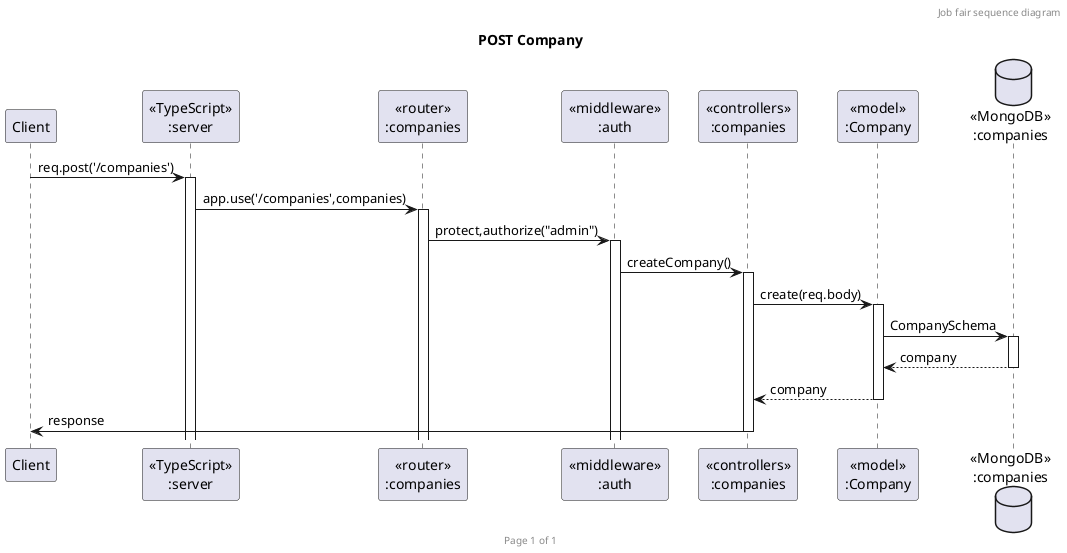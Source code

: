 @startuml POST Company

header Job fair sequence diagram
footer Page %page% of %lastpage%
' title "Company"
title POST Company

participant "Client" as client
participant "<<TypeScript>>\n:server" as server
participant "<<router>>\n:companies" as routerCompanies
participant "<<middleware>>\n:auth" as middleware
participant "<<controllers>>\n:companies" as controllerCompanies
participant "<<model>>\n:Company" as modelCompany
database "<<MongoDB>>\n:companies" as CompaniesDatabase

' alt POST Company
    client->server ++:req.post('/companies')
    server->routerCompanies ++:app.use('/companies',companies)
    routerCompanies -> middleware ++:protect,authorize("admin")
    middleware -> controllerCompanies ++:createCompany()
    controllerCompanies->modelCompany ++:create(req.body)
    modelCompany ->CompaniesDatabase ++: CompanySchema
    CompaniesDatabase --> modelCompany --: company
    controllerCompanies <-- modelCompany --:company
    controllerCompanies->client --:response
' end
' alt PUT Company
    ' client->server ++:req.put('/companies/:id')
    ' server->routerCompanies ++:app.use('/companies',companies)
    ' routerCompanies -> middleware ++:protect,authorize("admin")
    ' middleware -> controllerCompanies ++:updateCompany()
    ' controllerCompanies->modelCompany ++:findByIdAndUpdate(req.params.id,req.body)
    ' modelCompany ->CompaniesDatabase ++: Companieschema
    ' CompaniesDatabase --> modelCompany --: company
    ' controllerCompanies <-- modelCompany --:company
    ' controllerCompanies->client --:response
' end
' alt GET SINGLE Company
    ' client->server ++:req.get('/companies/:id')
    ' server->routerCompanies ++:app.use('/companies',companies)
    ' routerCompanies -> controllerCompanies ++:getCompany()
    ' controllerCompanies->modelCompany ++:findById(req.params.id)
    ' modelCompany ->CompaniesDatabase ++: CompanySchema
    ' CompaniesDatabase --> modelCompany --: company
    ' controllerCompanies <-- modelCompany --:company
    ' controllerCompanies->client --:response
' end
' alt GET ALL Companies
    ' client->server ++:req.get('/companies')
    ' server->routerCompanies ++:app.use('/companies',companies)
    ' routerCompanies -> controllerCompanies ++:getCompanies()
    ' controllerCompanies->modelCompany ++:findAll()
    ' modelCompany ->CompaniesDatabase ++: CompanySchema
    ' CompaniesDatabase --> modelCompany --: company
    ' controllerCompanies <-- modelCompany --:company
    ' controllerCompanies->client --:response
' end
' alt DELETE SINGLE Company
    ' client->server ++:req.delete('/companies/:id')
    ' server->routerCompanies ++:app.use('/companies',companies)
    ' routerCompanies -> middleware ++:protect,authorize("admin")
    ' middleware -> controllerCompanies ++:deleteCompany()
    ' controllerCompanies->modelCompany ++:delete(req.params.id)
    ' modelCompany ->CompaniesDatabase ++: CompanySchema
    ' CompaniesDatabase --> modelCompany --: company
    ' controllerCompanies <-- modelCompany --:company
    ' controllerCompanies->client --:response
' end
@enduml
